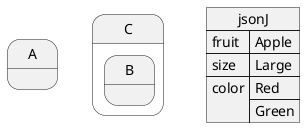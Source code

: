 @startuml
state "A" as stateA
state "C" as stateC {
 state B
}

json jsonJ {
   "fruit":"Apple",
   "size":"Large",
   "color": ["Red", "Green"]
}
@enduml
